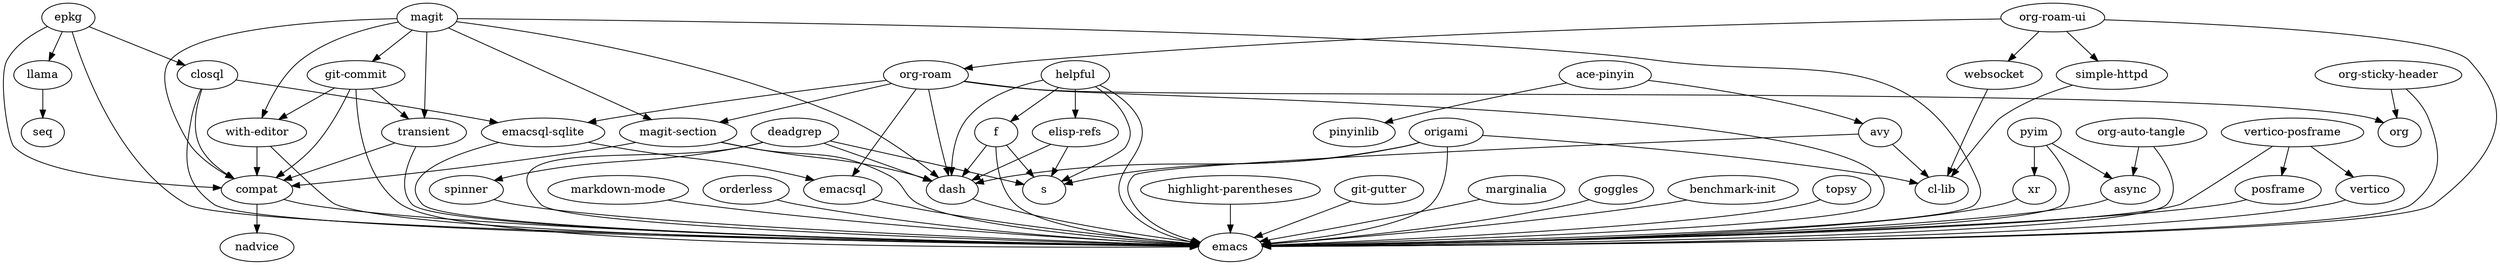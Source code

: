 digraph G {"epkg" -> "emacs";
"epkg" -> "compat";
"epkg" -> "closql";
"epkg" -> "llama";
"emacsql" -> "emacs";
"markdown-mode" -> "emacs";
"websocket" -> "cl-lib";
"orderless" -> "emacs";
"deadgrep" -> "emacs";
"deadgrep" -> "dash";
"deadgrep" -> "s";
"deadgrep" -> "spinner";
"transient" -> "emacs";
"transient" -> "compat";
"xr" -> "emacs";
"org-roam" -> "emacs";
"org-roam" -> "dash";
"org-roam" -> "org";
"org-roam" -> "emacsql";
"org-roam" -> "emacsql-sqlite";
"org-roam" -> "magit-section";
"posframe" -> "emacs";
"highlight-parentheses" -> "emacs";
"magit" -> "emacs";
"magit" -> "compat";
"magit" -> "dash";
"magit" -> "git-commit";
"magit" -> "magit-section";
"magit" -> "transient";
"magit" -> "with-editor";
"vertico" -> "emacs";
"ace-pinyin" -> "avy";
"ace-pinyin" -> "pinyinlib";
"magit-section" -> "emacs";
"magit-section" -> "compat";
"magit-section" -> "dash";
"compat" -> "emacs";
"compat" -> "nadvice";
"simple-httpd" -> "cl-lib";
"git-gutter" -> "emacs";
"pyim" -> "emacs";
"pyim" -> "async";
"pyim" -> "xr";
"marginalia" -> "emacs";
"dash" -> "emacs";
"spinner" -> "emacs";
"closql" -> "emacs";
"closql" -> "compat";
"closql" -> "emacsql-sqlite";
"with-editor" -> "emacs";
"with-editor" -> "compat";
"git-commit" -> "emacs";
"git-commit" -> "compat";
"git-commit" -> "transient";
"git-commit" -> "with-editor";
"async" -> "emacs";
"origami" -> "s";
"origami" -> "dash";
"origami" -> "emacs";
"origami" -> "cl-lib";
"avy" -> "emacs";
"avy" -> "cl-lib";
"helpful" -> "emacs";
"helpful" -> "dash";
"helpful" -> "s";
"helpful" -> "f";
"helpful" -> "elisp-refs";
"vertico-posframe" -> "emacs";
"vertico-posframe" -> "posframe";
"vertico-posframe" -> "vertico";
"org-auto-tangle" -> "emacs";
"org-auto-tangle" -> "async";
"elisp-refs" -> "dash";
"elisp-refs" -> "s";
"org-roam-ui" -> "emacs";
"org-roam-ui" -> "org-roam";
"org-roam-ui" -> "simple-httpd";
"org-roam-ui" -> "websocket";
"emacsql-sqlite" -> "emacs";
"emacsql-sqlite" -> "emacsql";
"goggles" -> "emacs";
"f" -> "emacs";
"f" -> "s";
"f" -> "dash";
"benchmark-init" -> "emacs";
"org-sticky-header" -> "emacs";
"org-sticky-header" -> "org";
"llama" -> "seq";
"topsy" -> "emacs";
}